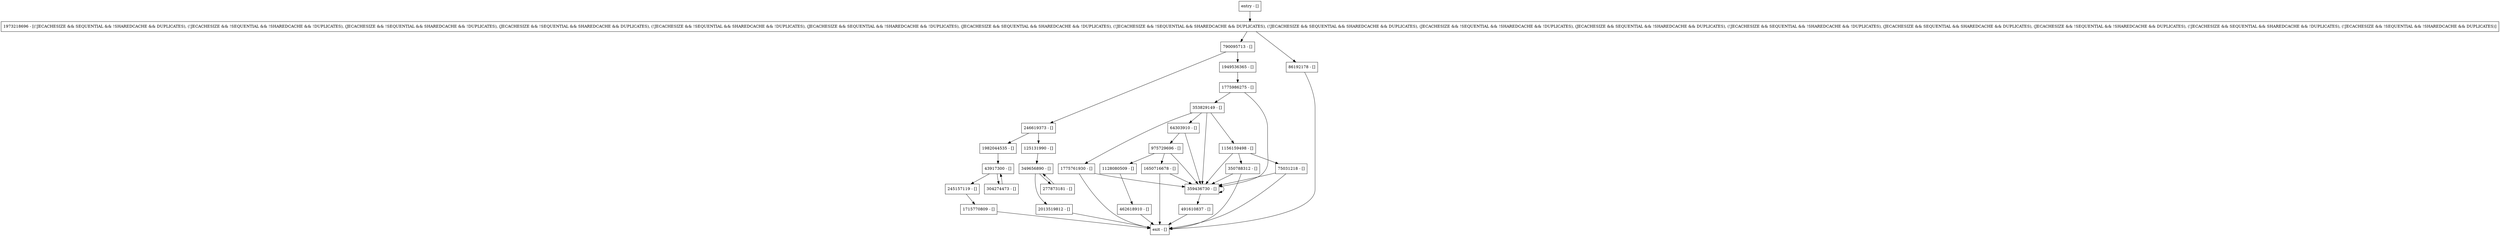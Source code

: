 digraph close {
node [shape=record];
1715770809 [label="1715770809 - []"];
304274473 [label="304274473 - []"];
277873181 [label="277873181 - []"];
1775761930 [label="1775761930 - []"];
975729696 [label="975729696 - []"];
359436730 [label="359436730 - []"];
125131990 [label="125131990 - []"];
1650716678 [label="1650716678 - []"];
43917300 [label="43917300 - []"];
462618910 [label="462618910 - []"];
349656890 [label="349656890 - []"];
2013519812 [label="2013519812 - []"];
353829149 [label="353829149 - []"];
1949536365 [label="1949536365 - []"];
1156159498 [label="1156159498 - []"];
64303910 [label="64303910 - []"];
1128080509 [label="1128080509 - []"];
1982044535 [label="1982044535 - []"];
86192178 [label="86192178 - []"];
75031218 [label="75031218 - []"];
entry [label="entry - []"];
exit [label="exit - []"];
1973218696 [label="1973218696 - [(!JECACHESIZE && SEQUENTIAL && !SHAREDCACHE && DUPLICATES), (!JECACHESIZE && !SEQUENTIAL && !SHAREDCACHE && !DUPLICATES), (JECACHESIZE && !SEQUENTIAL && SHAREDCACHE && !DUPLICATES), (JECACHESIZE && !SEQUENTIAL && SHAREDCACHE && DUPLICATES), (!JECACHESIZE && !SEQUENTIAL && SHAREDCACHE && !DUPLICATES), (JECACHESIZE && SEQUENTIAL && !SHAREDCACHE && !DUPLICATES), (JECACHESIZE && SEQUENTIAL && SHAREDCACHE && !DUPLICATES), (!JECACHESIZE && !SEQUENTIAL && SHAREDCACHE && DUPLICATES), (!JECACHESIZE && SEQUENTIAL && SHAREDCACHE && DUPLICATES), (JECACHESIZE && !SEQUENTIAL && !SHAREDCACHE && !DUPLICATES), (JECACHESIZE && SEQUENTIAL && !SHAREDCACHE && DUPLICATES), (!JECACHESIZE && SEQUENTIAL && !SHAREDCACHE && !DUPLICATES), (JECACHESIZE && SEQUENTIAL && SHAREDCACHE && DUPLICATES), (JECACHESIZE && !SEQUENTIAL && !SHAREDCACHE && DUPLICATES), (!JECACHESIZE && SEQUENTIAL && SHAREDCACHE && !DUPLICATES), (!JECACHESIZE && !SEQUENTIAL && !SHAREDCACHE && DUPLICATES)]"];
491610837 [label="491610837 - []"];
246619373 [label="246619373 - []"];
1775986275 [label="1775986275 - []"];
790095713 [label="790095713 - []"];
245157119 [label="245157119 - []"];
350788312 [label="350788312 - []"];
entry;
exit;
1715770809 -> exit;
304274473 -> 43917300;
277873181 -> 349656890;
1775761930 -> exit;
1775761930 -> 359436730;
975729696 -> 359436730;
975729696 -> 1650716678;
975729696 -> 1128080509;
359436730 -> 359436730;
359436730 -> 491610837;
125131990 -> 349656890;
1650716678 -> exit;
1650716678 -> 359436730;
43917300 -> 304274473;
43917300 -> 245157119;
462618910 -> exit;
349656890 -> 277873181;
349656890 -> 2013519812;
2013519812 -> exit;
353829149 -> 1775761930;
353829149 -> 359436730;
353829149 -> 1156159498;
353829149 -> 64303910;
1949536365 -> 1775986275;
1156159498 -> 75031218;
1156159498 -> 359436730;
1156159498 -> 350788312;
64303910 -> 975729696;
64303910 -> 359436730;
1128080509 -> 462618910;
1982044535 -> 43917300;
86192178 -> exit;
75031218 -> exit;
75031218 -> 359436730;
entry -> 1973218696;
1973218696 -> 86192178;
1973218696 -> 790095713;
491610837 -> exit;
246619373 -> 125131990;
246619373 -> 1982044535;
1775986275 -> 353829149;
1775986275 -> 359436730;
790095713 -> 1949536365;
790095713 -> 246619373;
245157119 -> 1715770809;
350788312 -> exit;
350788312 -> 359436730;
}
